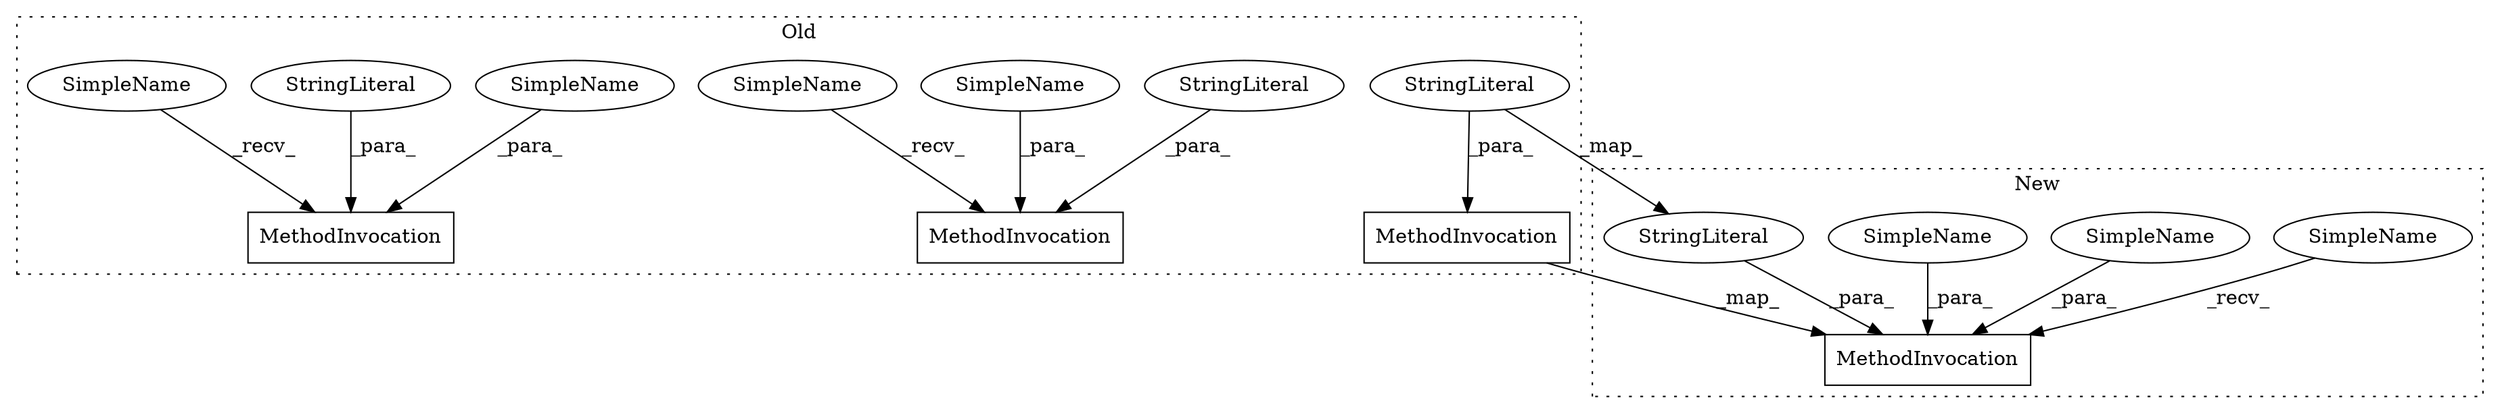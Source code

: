 digraph G {
subgraph cluster0 {
1 [label="MethodInvocation" a="32" s="12698,12752" l="11,1" shape="box"];
2 [label="MethodInvocation" a="32" s="12417,12470" l="11,1" shape="box"];
3 [label="MethodInvocation" a="32" s="12349,12402" l="11,1" shape="box"];
5 [label="SimpleName" a="42" s="12709" l="6" shape="ellipse"];
6 [label="SimpleName" a="42" s="12413" l="3" shape="ellipse"];
8 [label="SimpleName" a="42" s="12428" l="6" shape="ellipse"];
9 [label="SimpleName" a="42" s="12694" l="3" shape="ellipse"];
12 [label="StringLiteral" a="45" s="12383" l="13" shape="ellipse"];
13 [label="StringLiteral" a="45" s="12716" l="16" shape="ellipse"];
14 [label="StringLiteral" a="45" s="12435" l="15" shape="ellipse"];
label = "Old";
style="dotted";
}
subgraph cluster1 {
4 [label="MethodInvocation" a="32" s="13731,13785" l="11,1" shape="box"];
7 [label="SimpleName" a="42" s="12381" l="3" shape="ellipse"];
10 [label="SimpleName" a="42" s="" l="" shape="ellipse"];
11 [label="SimpleName" a="42" s="13081" l="6" shape="ellipse"];
15 [label="StringLiteral" a="45" s="13769" l="11" shape="ellipse"];
label = "New";
style="dotted";
}
3 -> 4 [label="_map_"];
5 -> 1 [label="_para_"];
6 -> 2 [label="_recv_"];
7 -> 4 [label="_recv_"];
8 -> 2 [label="_para_"];
9 -> 1 [label="_recv_"];
10 -> 4 [label="_para_"];
11 -> 4 [label="_para_"];
12 -> 15 [label="_map_"];
12 -> 3 [label="_para_"];
13 -> 1 [label="_para_"];
14 -> 2 [label="_para_"];
15 -> 4 [label="_para_"];
}